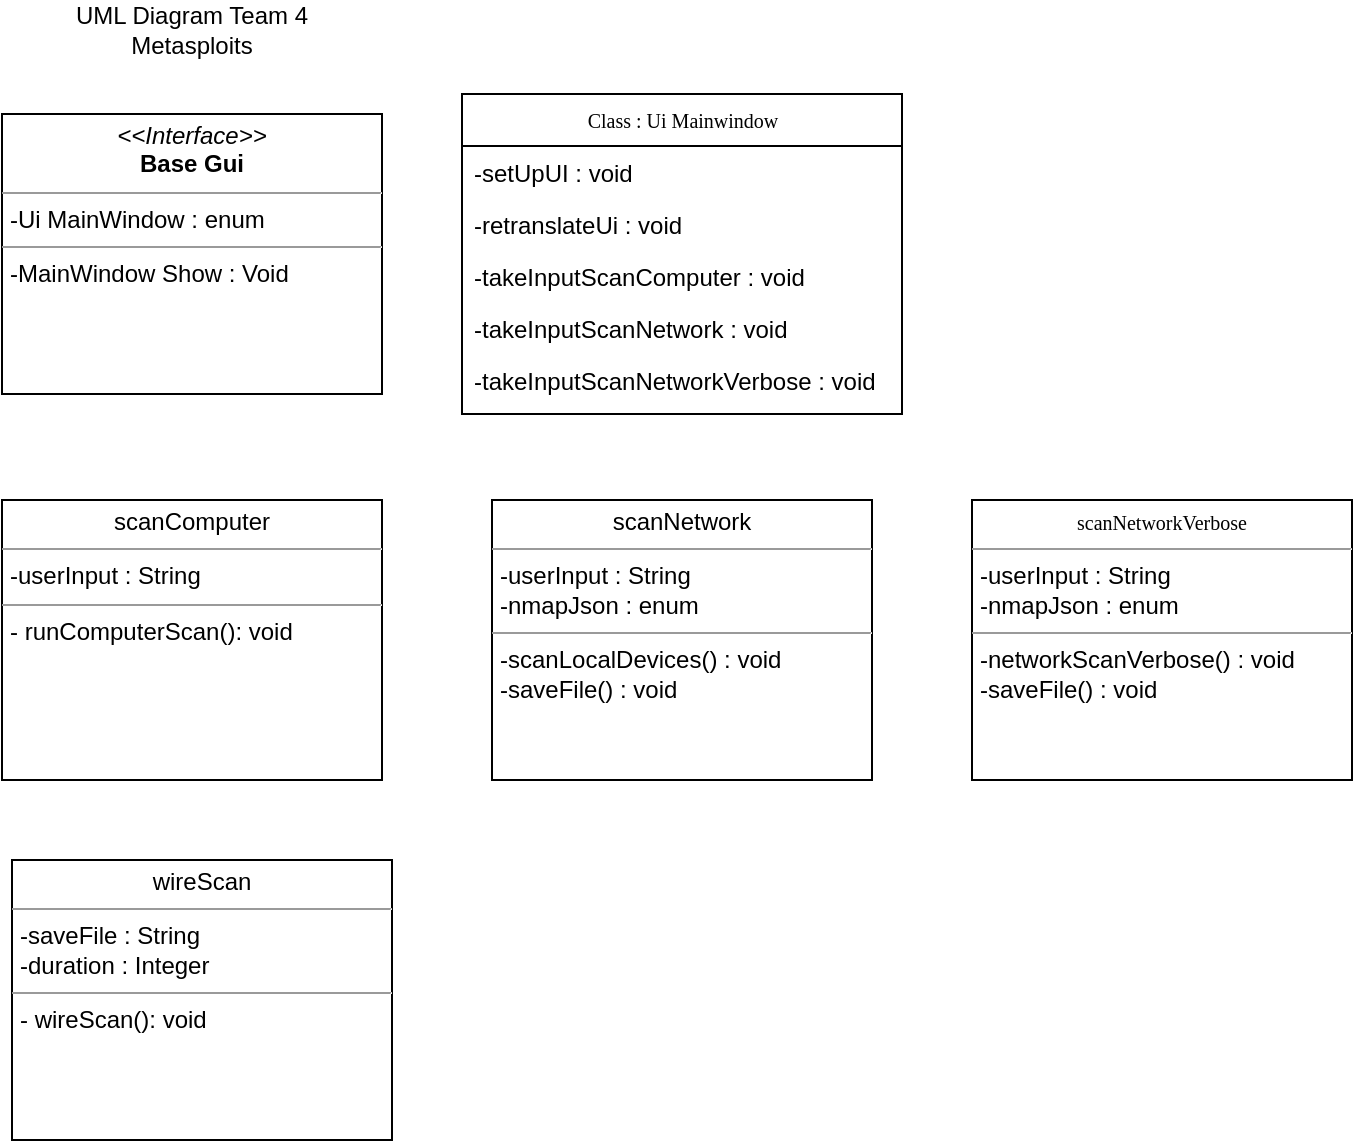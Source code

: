 <mxfile version="17.0.0" type="github">
  <diagram name="Page-1" id="c4acf3e9-155e-7222-9cf6-157b1a14988f">
    <mxGraphModel dx="1146" dy="521" grid="1" gridSize="10" guides="1" tooltips="1" connect="1" arrows="1" fold="1" page="1" pageScale="1" pageWidth="850" pageHeight="1100" background="none" math="0" shadow="0">
      <root>
        <mxCell id="0" />
        <mxCell id="1" parent="0" />
        <mxCell id="17acba5748e5396b-20" value="Class : Ui Mainwindow" style="swimlane;html=1;fontStyle=0;childLayout=stackLayout;horizontal=1;startSize=26;fillColor=none;horizontalStack=0;resizeParent=1;resizeLast=0;collapsible=1;marginBottom=0;swimlaneFillColor=#ffffff;rounded=0;shadow=0;comic=0;labelBackgroundColor=none;strokeWidth=1;fontFamily=Verdana;fontSize=10;align=center;" parent="1" vertex="1">
          <mxGeometry x="290" y="77" width="220" height="160" as="geometry" />
        </mxCell>
        <mxCell id="17acba5748e5396b-21" value="-setUpUI : void" style="text;html=1;strokeColor=none;fillColor=none;align=left;verticalAlign=top;spacingLeft=4;spacingRight=4;whiteSpace=wrap;overflow=hidden;rotatable=0;points=[[0,0.5],[1,0.5]];portConstraint=eastwest;" parent="17acba5748e5396b-20" vertex="1">
          <mxGeometry y="26" width="220" height="26" as="geometry" />
        </mxCell>
        <mxCell id="17acba5748e5396b-24" value="-retranslateUi : void" style="text;html=1;strokeColor=none;fillColor=none;align=left;verticalAlign=top;spacingLeft=4;spacingRight=4;whiteSpace=wrap;overflow=hidden;rotatable=0;points=[[0,0.5],[1,0.5]];portConstraint=eastwest;" parent="17acba5748e5396b-20" vertex="1">
          <mxGeometry y="52" width="220" height="26" as="geometry" />
        </mxCell>
        <mxCell id="17acba5748e5396b-26" value="-takeInputScanComputer : void" style="text;html=1;strokeColor=none;fillColor=none;align=left;verticalAlign=top;spacingLeft=4;spacingRight=4;whiteSpace=wrap;overflow=hidden;rotatable=0;points=[[0,0.5],[1,0.5]];portConstraint=eastwest;" parent="17acba5748e5396b-20" vertex="1">
          <mxGeometry y="78" width="220" height="26" as="geometry" />
        </mxCell>
        <mxCell id="BcPuqNsrjy1VhE4Z7-ep-2" value="-takeInputScanNetwork : void" style="text;html=1;strokeColor=none;fillColor=none;align=left;verticalAlign=top;spacingLeft=4;spacingRight=4;whiteSpace=wrap;overflow=hidden;rotatable=0;points=[[0,0.5],[1,0.5]];portConstraint=eastwest;" vertex="1" parent="17acba5748e5396b-20">
          <mxGeometry y="104" width="220" height="26" as="geometry" />
        </mxCell>
        <mxCell id="BcPuqNsrjy1VhE4Z7-ep-3" value="-takeInputScanNetworkVerbose : void" style="text;html=1;strokeColor=none;fillColor=none;align=left;verticalAlign=top;spacingLeft=4;spacingRight=4;whiteSpace=wrap;overflow=hidden;rotatable=0;points=[[0,0.5],[1,0.5]];portConstraint=eastwest;" vertex="1" parent="17acba5748e5396b-20">
          <mxGeometry y="130" width="220" height="26" as="geometry" />
        </mxCell>
        <mxCell id="5d2195bd80daf111-15" value="&lt;p style=&quot;margin: 0px ; margin-top: 4px ; text-align: center&quot;&gt;scanNetwork&lt;/p&gt;&lt;hr size=&quot;1&quot;&gt;&lt;p style=&quot;margin: 0px ; margin-left: 4px&quot;&gt;-userInput : String&lt;br&gt;&lt;/p&gt;&lt;p style=&quot;margin: 0px ; margin-left: 4px&quot;&gt;-nmapJson : enum&lt;/p&gt;&lt;hr size=&quot;1&quot;&gt;&lt;p style=&quot;margin: 0px ; margin-left: 4px&quot;&gt;-scanLocalDevices() : void&lt;/p&gt;&lt;p style=&quot;margin: 0px ; margin-left: 4px&quot;&gt;-saveFile() : void&lt;/p&gt;" style="verticalAlign=top;align=left;overflow=fill;fontSize=12;fontFamily=Helvetica;html=1;rounded=0;shadow=0;comic=0;labelBackgroundColor=none;strokeWidth=1" parent="1" vertex="1">
          <mxGeometry x="305" y="280" width="190" height="140" as="geometry" />
        </mxCell>
        <mxCell id="5d2195bd80daf111-18" value="&lt;p style=&quot;margin: 0px ; margin-top: 4px ; text-align: center&quot;&gt;&lt;i&gt;&amp;lt;&amp;lt;Interface&amp;gt;&amp;gt;&lt;/i&gt;&lt;br&gt;&lt;b&gt;Base Gui&lt;/b&gt;&lt;/p&gt;&lt;hr size=&quot;1&quot;&gt;&lt;p style=&quot;margin: 0px ; margin-left: 4px&quot;&gt;-Ui MainWindow : enum&lt;/p&gt;&lt;hr size=&quot;1&quot;&gt;&lt;p style=&quot;margin: 0px ; margin-left: 4px&quot;&gt;-MainWindow Show : Void&lt;/p&gt;" style="verticalAlign=top;align=left;overflow=fill;fontSize=12;fontFamily=Helvetica;html=1;rounded=0;shadow=0;comic=0;labelBackgroundColor=none;strokeWidth=1" parent="1" vertex="1">
          <mxGeometry x="60" y="87" width="190" height="140" as="geometry" />
        </mxCell>
        <mxCell id="5d2195bd80daf111-19" value="&lt;p style=&quot;margin: 0px ; margin-top: 4px ; text-align: center&quot;&gt;scanComputer&lt;/p&gt;&lt;hr size=&quot;1&quot;&gt;&lt;p style=&quot;margin: 0px ; margin-left: 4px&quot;&gt;-userInput : String&lt;br&gt;&lt;/p&gt;&lt;hr size=&quot;1&quot;&gt;&lt;p style=&quot;margin: 0px ; margin-left: 4px&quot;&gt;- runComputerScan(): void&lt;br&gt;&lt;/p&gt;" style="verticalAlign=top;align=left;overflow=fill;fontSize=12;fontFamily=Helvetica;html=1;rounded=0;shadow=0;comic=0;labelBackgroundColor=none;strokeWidth=1" parent="1" vertex="1">
          <mxGeometry x="60" y="280" width="190" height="140" as="geometry" />
        </mxCell>
        <mxCell id="BcPuqNsrjy1VhE4Z7-ep-1" value="UML Diagram Team 4 Metasploits" style="text;html=1;strokeColor=none;fillColor=none;align=center;verticalAlign=middle;whiteSpace=wrap;rounded=0;" vertex="1" parent="1">
          <mxGeometry x="65" y="30" width="180" height="30" as="geometry" />
        </mxCell>
        <mxCell id="BcPuqNsrjy1VhE4Z7-ep-6" value="&lt;p style=&quot;margin: 0px ; margin-top: 4px ; text-align: center&quot;&gt;&lt;span style=&quot;font-family: &amp;#34;verdana&amp;#34; ; font-size: 10px&quot;&gt;scanNetworkVerbose&lt;/span&gt;&lt;br&gt;&lt;/p&gt;&lt;hr size=&quot;1&quot;&gt;&lt;p style=&quot;margin: 0px ; margin-left: 4px&quot;&gt;-userInput : String&lt;br&gt;&lt;/p&gt;&lt;p style=&quot;margin: 0px ; margin-left: 4px&quot;&gt;-nmapJson : enum&lt;/p&gt;&lt;hr size=&quot;1&quot;&gt;&lt;p style=&quot;margin: 0px ; margin-left: 4px&quot;&gt;-networkScanVerbose() : void&lt;/p&gt;&lt;p style=&quot;margin: 0px ; margin-left: 4px&quot;&gt;-saveFile() : void&lt;/p&gt;" style="verticalAlign=top;align=left;overflow=fill;fontSize=12;fontFamily=Helvetica;html=1;rounded=0;shadow=0;comic=0;labelBackgroundColor=none;strokeWidth=1" vertex="1" parent="1">
          <mxGeometry x="545" y="280" width="190" height="140" as="geometry" />
        </mxCell>
        <mxCell id="BcPuqNsrjy1VhE4Z7-ep-7" value="&lt;p style=&quot;margin: 0px ; margin-top: 4px ; text-align: center&quot;&gt;wireScan&lt;/p&gt;&lt;hr size=&quot;1&quot;&gt;&lt;p style=&quot;margin: 0px ; margin-left: 4px&quot;&gt;-saveFile : String&lt;br&gt;&lt;/p&gt;&lt;p style=&quot;margin: 0px ; margin-left: 4px&quot;&gt;-duration : Integer&lt;/p&gt;&lt;hr size=&quot;1&quot;&gt;&lt;p style=&quot;margin: 0px ; margin-left: 4px&quot;&gt;- wireScan(): void&lt;br&gt;&lt;/p&gt;" style="verticalAlign=top;align=left;overflow=fill;fontSize=12;fontFamily=Helvetica;html=1;rounded=0;shadow=0;comic=0;labelBackgroundColor=none;strokeWidth=1" vertex="1" parent="1">
          <mxGeometry x="65" y="460" width="190" height="140" as="geometry" />
        </mxCell>
      </root>
    </mxGraphModel>
  </diagram>
</mxfile>
